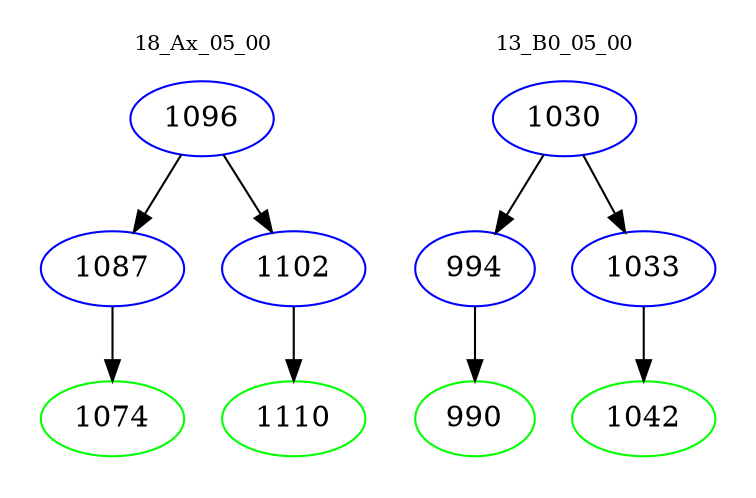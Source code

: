 digraph{
subgraph cluster_0 {
color = white
label = "18_Ax_05_00";
fontsize=10;
T0_1096 [label="1096", color="blue"]
T0_1096 -> T0_1087 [color="black"]
T0_1087 [label="1087", color="blue"]
T0_1087 -> T0_1074 [color="black"]
T0_1074 [label="1074", color="green"]
T0_1096 -> T0_1102 [color="black"]
T0_1102 [label="1102", color="blue"]
T0_1102 -> T0_1110 [color="black"]
T0_1110 [label="1110", color="green"]
}
subgraph cluster_1 {
color = white
label = "13_B0_05_00";
fontsize=10;
T1_1030 [label="1030", color="blue"]
T1_1030 -> T1_994 [color="black"]
T1_994 [label="994", color="blue"]
T1_994 -> T1_990 [color="black"]
T1_990 [label="990", color="green"]
T1_1030 -> T1_1033 [color="black"]
T1_1033 [label="1033", color="blue"]
T1_1033 -> T1_1042 [color="black"]
T1_1042 [label="1042", color="green"]
}
}
